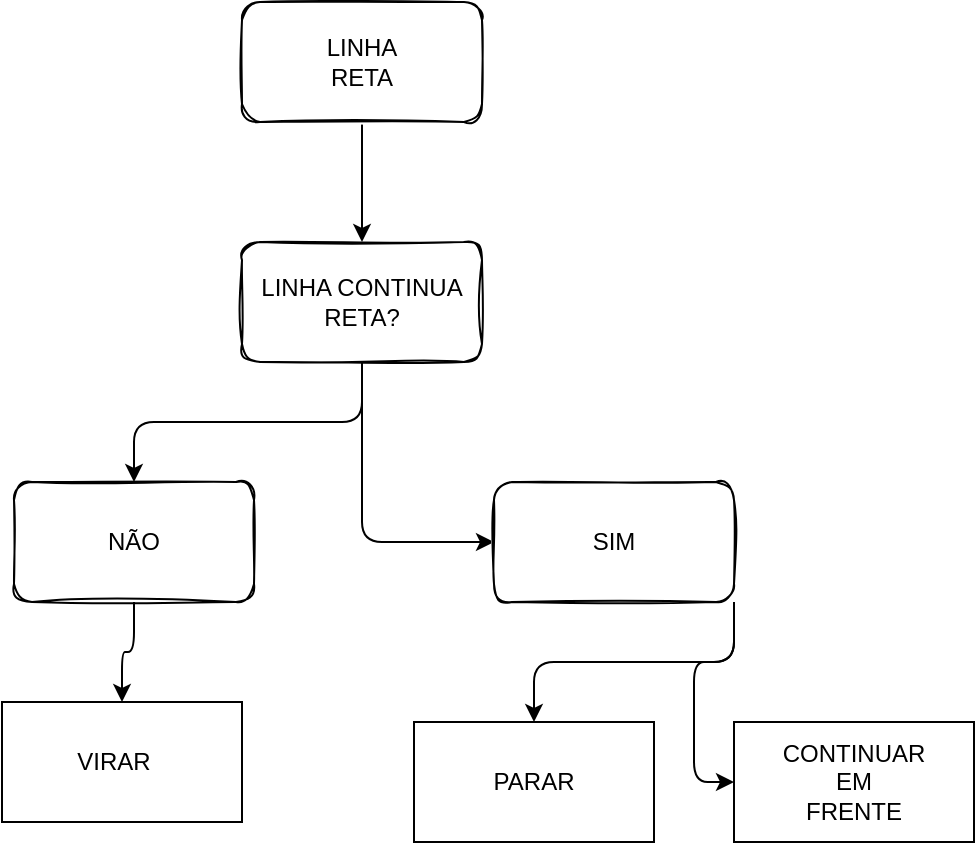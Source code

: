 <mxfile version="14.7.0" type="github"><diagram id="8UTJsfsV6L-NZBoXxmHn" name="Page-1"><mxGraphModel dx="1422" dy="791" grid="1" gridSize="10" guides="1" tooltips="1" connect="1" arrows="1" fold="1" page="1" pageScale="1" pageWidth="827" pageHeight="1169" math="0" shadow="0"><root><mxCell id="0"/><mxCell id="1" parent="0"/><mxCell id="xNPo7adThVr_Hcm2GUHc-31" style="edgeStyle=orthogonalEdgeStyle;curved=0;rounded=1;sketch=0;orthogonalLoop=1;jettySize=auto;html=1;exitX=0.5;exitY=1;exitDx=0;exitDy=0;entryX=0.5;entryY=0;entryDx=0;entryDy=0;" edge="1" parent="1" source="xNPo7adThVr_Hcm2GUHc-1" target="xNPo7adThVr_Hcm2GUHc-7"><mxGeometry relative="1" as="geometry"/></mxCell><mxCell id="xNPo7adThVr_Hcm2GUHc-1" value="" style="whiteSpace=wrap;html=1;rounded=1;sketch=1;" vertex="1" parent="1"><mxGeometry x="354" y="40" width="120" height="60" as="geometry"/></mxCell><mxCell id="xNPo7adThVr_Hcm2GUHc-36" style="edgeStyle=orthogonalEdgeStyle;curved=0;rounded=1;sketch=0;orthogonalLoop=1;jettySize=auto;html=1;exitX=0.5;exitY=1;exitDx=0;exitDy=0;" edge="1" parent="1" source="xNPo7adThVr_Hcm2GUHc-5" target="xNPo7adThVr_Hcm2GUHc-28"><mxGeometry relative="1" as="geometry"/></mxCell><mxCell id="xNPo7adThVr_Hcm2GUHc-5" value="NÃO" style="whiteSpace=wrap;html=1;rounded=1;sketch=1;" vertex="1" parent="1"><mxGeometry x="240" y="280" width="120" height="60" as="geometry"/></mxCell><mxCell id="xNPo7adThVr_Hcm2GUHc-32" style="edgeStyle=orthogonalEdgeStyle;curved=0;rounded=1;sketch=0;orthogonalLoop=1;jettySize=auto;html=1;entryX=0.5;entryY=0;entryDx=0;entryDy=0;" edge="1" parent="1" source="xNPo7adThVr_Hcm2GUHc-7" target="xNPo7adThVr_Hcm2GUHc-5"><mxGeometry relative="1" as="geometry"><mxPoint x="414" y="320" as="targetPoint"/><Array as="points"><mxPoint x="414" y="250"/><mxPoint x="300" y="250"/></Array></mxGeometry></mxCell><mxCell id="xNPo7adThVr_Hcm2GUHc-33" style="edgeStyle=orthogonalEdgeStyle;curved=0;rounded=1;sketch=0;orthogonalLoop=1;jettySize=auto;html=1;exitX=0.5;exitY=1;exitDx=0;exitDy=0;entryX=0;entryY=0.5;entryDx=0;entryDy=0;" edge="1" parent="1" source="xNPo7adThVr_Hcm2GUHc-7" target="xNPo7adThVr_Hcm2GUHc-8"><mxGeometry relative="1" as="geometry"><mxPoint x="414" y="310" as="targetPoint"/></mxGeometry></mxCell><mxCell id="xNPo7adThVr_Hcm2GUHc-7" value="&lt;div&gt;LINHA CONTINUA&lt;/div&gt;&lt;div&gt;RETA?&lt;br&gt;&lt;/div&gt;" style="whiteSpace=wrap;html=1;rounded=1;sketch=1;" vertex="1" parent="1"><mxGeometry x="354" y="160" width="120" height="60" as="geometry"/></mxCell><mxCell id="xNPo7adThVr_Hcm2GUHc-34" style="edgeStyle=orthogonalEdgeStyle;curved=0;rounded=1;sketch=0;orthogonalLoop=1;jettySize=auto;html=1;exitX=1;exitY=1;exitDx=0;exitDy=0;entryX=0;entryY=0.5;entryDx=0;entryDy=0;" edge="1" parent="1" source="xNPo7adThVr_Hcm2GUHc-8" target="xNPo7adThVr_Hcm2GUHc-19"><mxGeometry relative="1" as="geometry"><mxPoint x="590" y="430" as="targetPoint"/><Array as="points"><mxPoint x="600" y="370"/><mxPoint x="580" y="370"/><mxPoint x="580" y="430"/></Array></mxGeometry></mxCell><mxCell id="xNPo7adThVr_Hcm2GUHc-35" style="edgeStyle=orthogonalEdgeStyle;curved=0;rounded=1;sketch=0;orthogonalLoop=1;jettySize=auto;html=1;exitX=1;exitY=1;exitDx=0;exitDy=0;entryX=0.5;entryY=0;entryDx=0;entryDy=0;" edge="1" parent="1" source="xNPo7adThVr_Hcm2GUHc-8" target="xNPo7adThVr_Hcm2GUHc-26"><mxGeometry relative="1" as="geometry"><mxPoint x="580" y="430" as="targetPoint"/></mxGeometry></mxCell><mxCell id="xNPo7adThVr_Hcm2GUHc-8" value="" style="whiteSpace=wrap;html=1;rounded=1;sketch=1;" vertex="1" parent="1"><mxGeometry x="480" y="280" width="120" height="60" as="geometry"/></mxCell><mxCell id="xNPo7adThVr_Hcm2GUHc-14" value="LINHA RETA" style="text;html=1;strokeColor=none;fillColor=none;align=center;verticalAlign=middle;whiteSpace=wrap;rounded=0;sketch=0;" vertex="1" parent="1"><mxGeometry x="394" y="60" width="40" height="20" as="geometry"/></mxCell><mxCell id="xNPo7adThVr_Hcm2GUHc-15" value="SIM" style="text;html=1;strokeColor=none;fillColor=none;align=center;verticalAlign=middle;whiteSpace=wrap;rounded=0;sketch=0;" vertex="1" parent="1"><mxGeometry x="520" y="300" width="40" height="20" as="geometry"/></mxCell><mxCell id="xNPo7adThVr_Hcm2GUHc-19" value="&lt;div&gt;CONTINUAR&lt;/div&gt;&lt;div&gt;EM&lt;/div&gt;&lt;div&gt;FRENTE&lt;br&gt;&lt;/div&gt;" style="rounded=0;whiteSpace=wrap;html=1;sketch=0;" vertex="1" parent="1"><mxGeometry x="600" y="400" width="120" height="60" as="geometry"/></mxCell><mxCell id="xNPo7adThVr_Hcm2GUHc-26" value="" style="rounded=0;whiteSpace=wrap;html=1;sketch=0;" vertex="1" parent="1"><mxGeometry x="440" y="400" width="120" height="60" as="geometry"/></mxCell><mxCell id="xNPo7adThVr_Hcm2GUHc-27" value="PARAR" style="text;html=1;strokeColor=none;fillColor=none;align=center;verticalAlign=middle;whiteSpace=wrap;rounded=0;sketch=0;" vertex="1" parent="1"><mxGeometry x="480" y="420" width="40" height="20" as="geometry"/></mxCell><mxCell id="xNPo7adThVr_Hcm2GUHc-28" value="" style="rounded=0;whiteSpace=wrap;html=1;sketch=0;" vertex="1" parent="1"><mxGeometry x="234" y="390" width="120" height="60" as="geometry"/></mxCell><mxCell id="xNPo7adThVr_Hcm2GUHc-29" value="VIRAR" style="text;html=1;strokeColor=none;fillColor=none;align=center;verticalAlign=middle;whiteSpace=wrap;rounded=0;sketch=0;" vertex="1" parent="1"><mxGeometry x="270" y="410" width="40" height="20" as="geometry"/></mxCell></root></mxGraphModel></diagram></mxfile>
